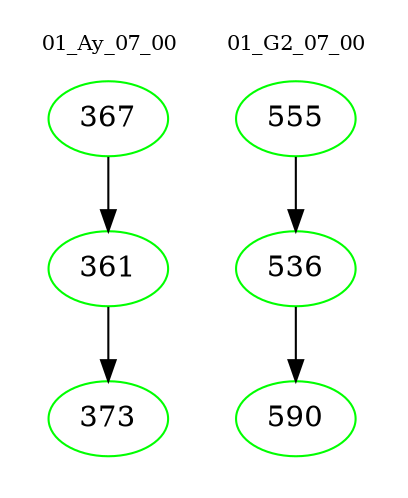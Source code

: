 digraph{
subgraph cluster_0 {
color = white
label = "01_Ay_07_00";
fontsize=10;
T0_367 [label="367", color="green"]
T0_367 -> T0_361 [color="black"]
T0_361 [label="361", color="green"]
T0_361 -> T0_373 [color="black"]
T0_373 [label="373", color="green"]
}
subgraph cluster_1 {
color = white
label = "01_G2_07_00";
fontsize=10;
T1_555 [label="555", color="green"]
T1_555 -> T1_536 [color="black"]
T1_536 [label="536", color="green"]
T1_536 -> T1_590 [color="black"]
T1_590 [label="590", color="green"]
}
}

